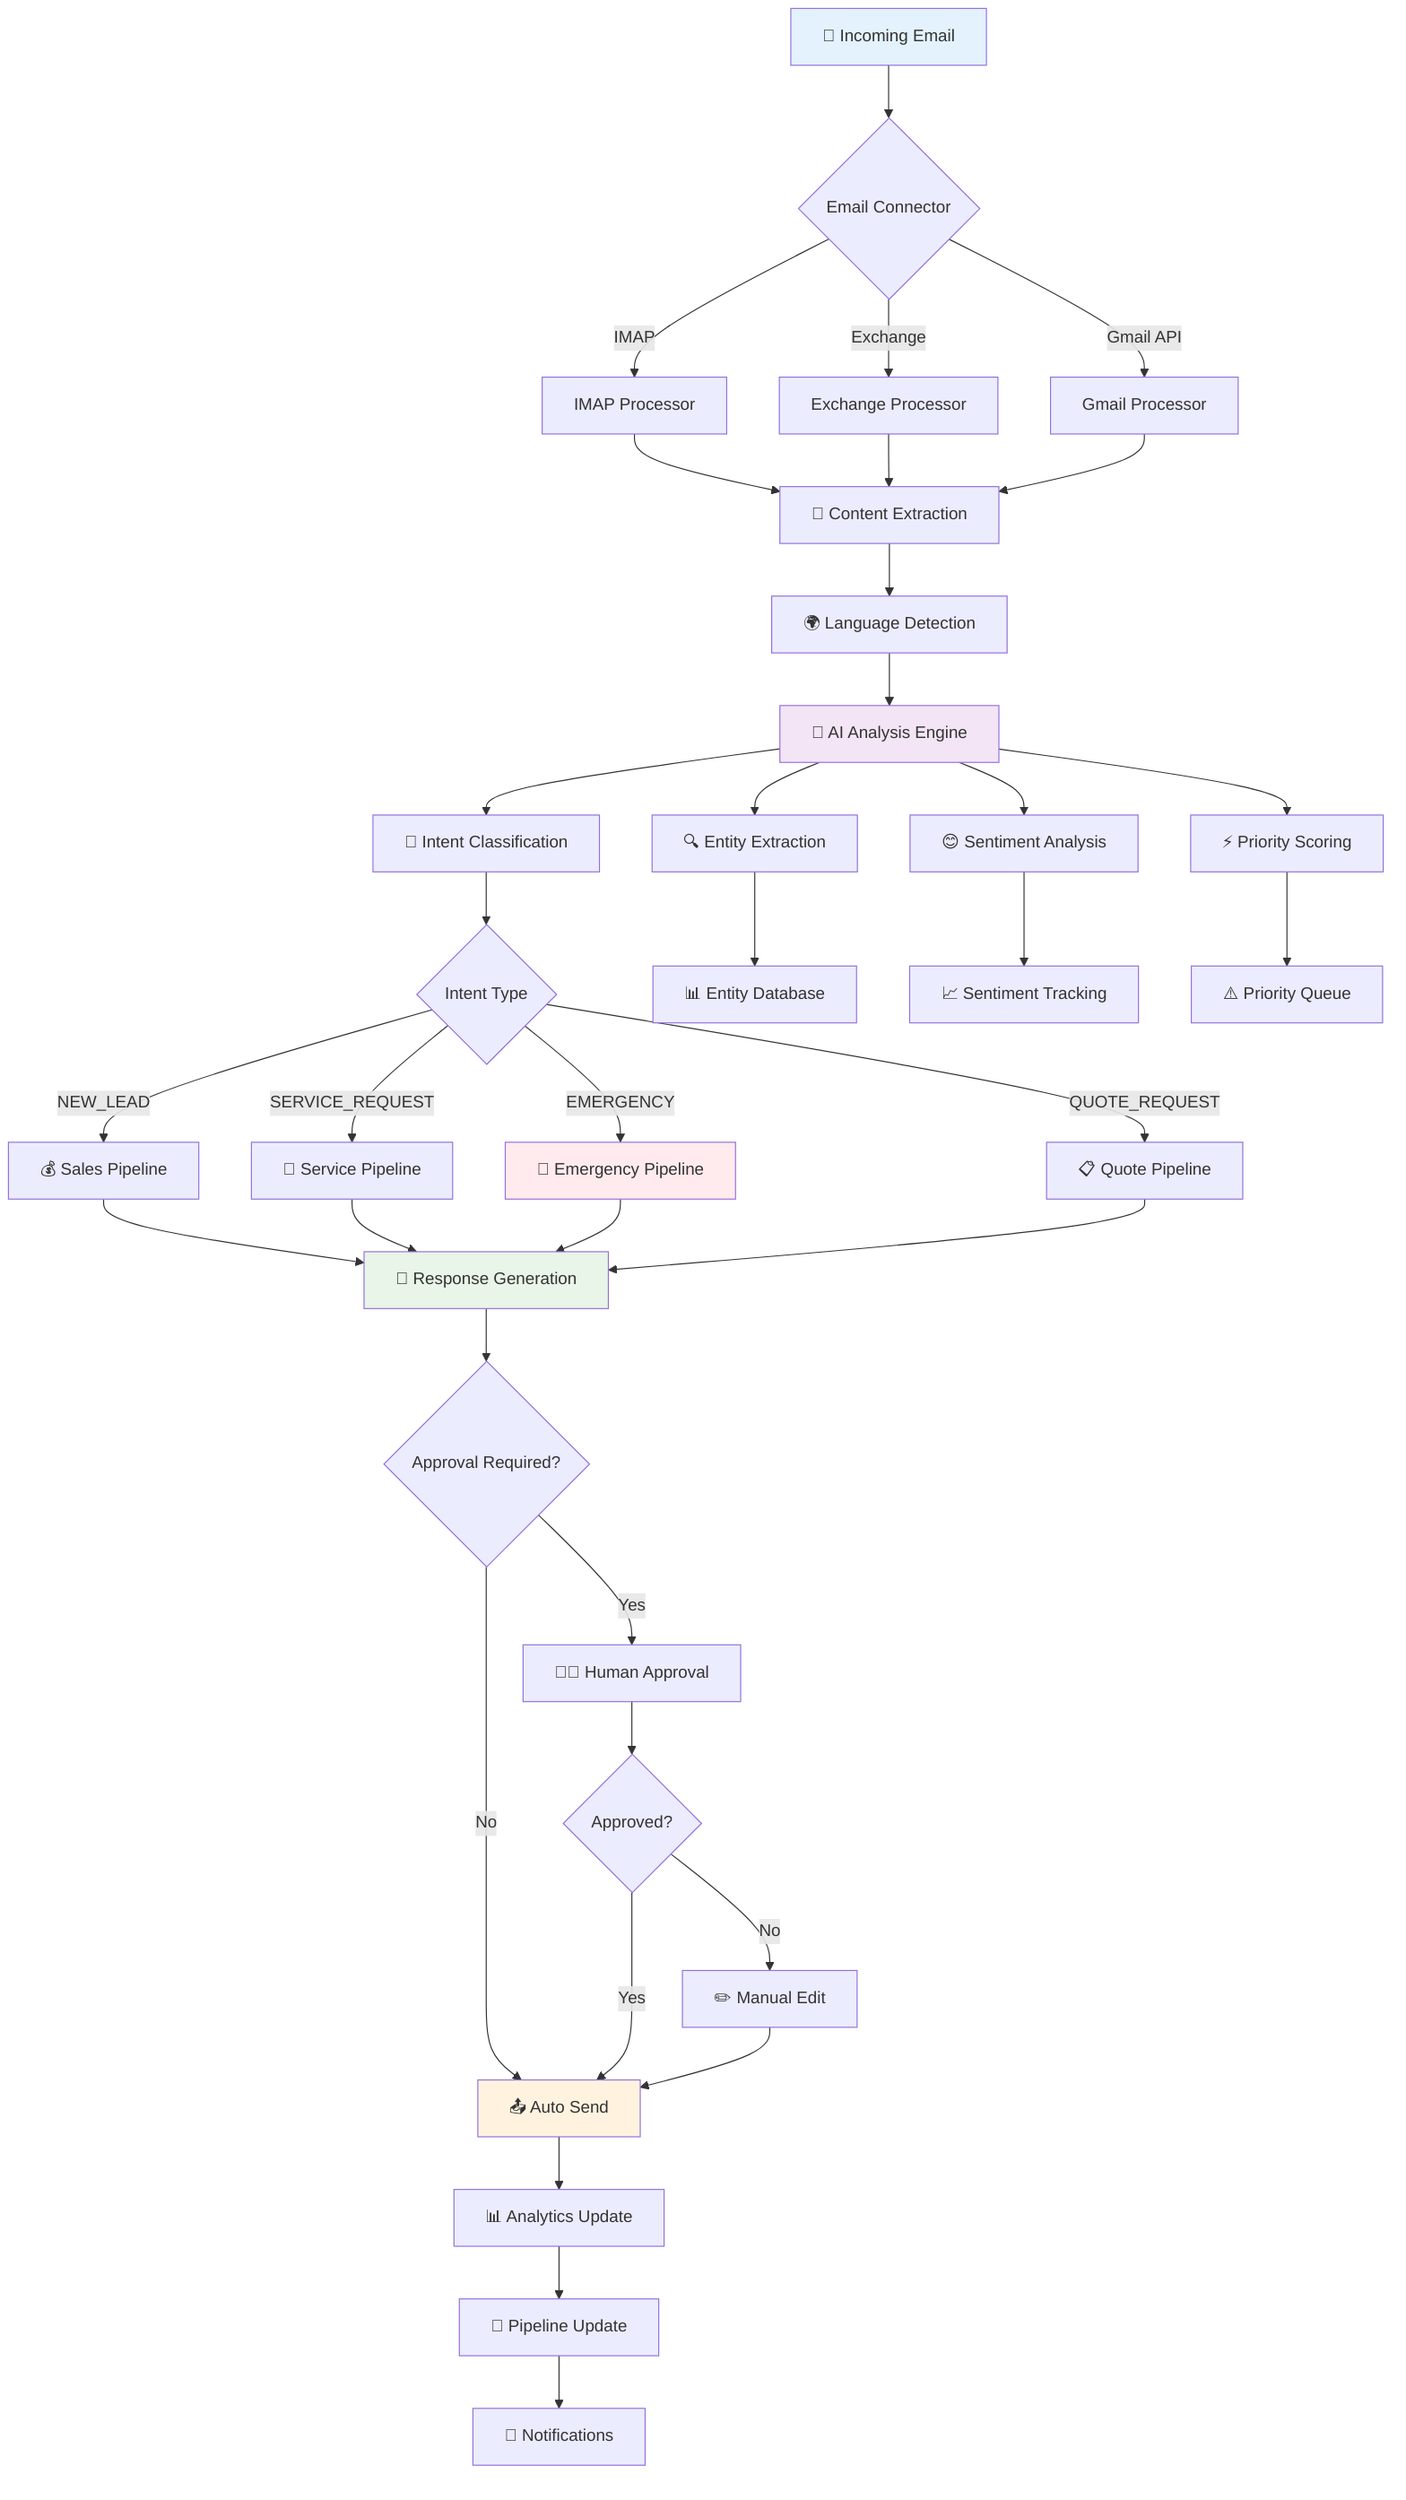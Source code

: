 flowchart TD
    A[📧 Incoming Email] --> B{Email Connector}
    B -->|IMAP| C[IMAP Processor]
    B -->|Exchange| D[Exchange Processor]
    B -->|Gmail API| E[Gmail Processor]
    
    C --> F[📝 Content Extraction]
    D --> F
    E --> F
    
    F --> G[🌍 Language Detection]
    G --> H[🧠 AI Analysis Engine]
    
    H --> I[🎯 Intent Classification]
    H --> J[🔍 Entity Extraction]
    H --> K[😊 Sentiment Analysis]
    H --> L[⚡ Priority Scoring]
    
    I --> M{Intent Type}
    M -->|NEW_LEAD| N[💰 Sales Pipeline]
    M -->|SERVICE_REQUEST| O[🔧 Service Pipeline]
    M -->|EMERGENCY| P[🚨 Emergency Pipeline]
    M -->|QUOTE_REQUEST| Q[📋 Quote Pipeline]
    
    J --> R[📊 Entity Database]
    K --> S[📈 Sentiment Tracking]
    L --> T[⚠️ Priority Queue]
    
    N --> U[🤖 Response Generation]
    O --> U
    P --> U
    Q --> U
    
    U --> V{Approval Required?}
    V -->|Yes| W[👨‍💼 Human Approval]
    V -->|No| X[📤 Auto Send]
    
    W --> Y{Approved?}
    Y -->|Yes| X
    Y -->|No| Z[✏️ Manual Edit]
    Z --> X
    
    X --> AA[📊 Analytics Update]
    AA --> BB[🔄 Pipeline Update]
    BB --> CC[📱 Notifications]
    
    style A fill:#e3f2fd
    style H fill:#f3e5f5
    style U fill:#e8f5e8
    style X fill:#fff3e0
    style P fill:#ffebee